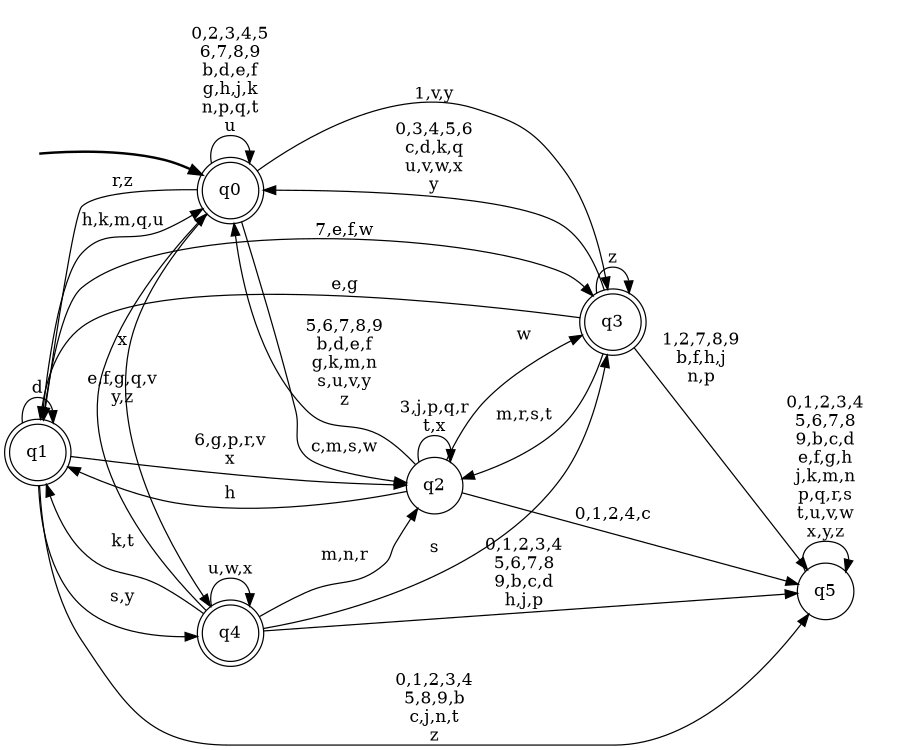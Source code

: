 digraph BlueStar {
__start0 [style = invis, shape = none, label = "", width = 0, height = 0];

rankdir=LR;
size="8,5";

s0 [style="rounded,filled", color="black", fillcolor="white" shape="doublecircle", label="q0"];
s1 [style="rounded,filled", color="black", fillcolor="white" shape="doublecircle", label="q1"];
s2 [style="filled", color="black", fillcolor="white" shape="circle", label="q2"];
s3 [style="rounded,filled", color="black", fillcolor="white" shape="doublecircle", label="q3"];
s4 [style="rounded,filled", color="black", fillcolor="white" shape="doublecircle", label="q4"];
s5 [style="filled", color="black", fillcolor="white" shape="circle", label="q5"];
subgraph cluster_main { 
	graph [pad=".75", ranksep="0.15", nodesep="0.15"];
	 style=invis; 
	__start0 -> s0 [penwidth=2];
}
s0 -> s0 [label="0,2,3,4,5\n6,7,8,9\nb,d,e,f\ng,h,j,k\nn,p,q,t\nu"];
s0 -> s1 [label="r,z"];
s0 -> s2 [label="c,m,s,w"];
s0 -> s3 [label="1,v,y"];
s0 -> s4 [label="x"];
s1 -> s0 [label="h,k,m,q,u"];
s1 -> s1 [label="d"];
s1 -> s2 [label="6,g,p,r,v\nx"];
s1 -> s3 [label="7,e,f,w"];
s1 -> s4 [label="s,y"];
s1 -> s5 [label="0,1,2,3,4\n5,8,9,b\nc,j,n,t\nz"];
s2 -> s0 [label="5,6,7,8,9\nb,d,e,f\ng,k,m,n\ns,u,v,y\nz"];
s2 -> s1 [label="h"];
s2 -> s2 [label="3,j,p,q,r\nt,x"];
s2 -> s3 [label="w"];
s2 -> s5 [label="0,1,2,4,c"];
s3 -> s0 [label="0,3,4,5,6\nc,d,k,q\nu,v,w,x\ny"];
s3 -> s1 [label="e,g"];
s3 -> s2 [label="m,r,s,t"];
s3 -> s3 [label="z"];
s3 -> s5 [label="1,2,7,8,9\nb,f,h,j\nn,p"];
s4 -> s0 [label="e,f,g,q,v\ny,z"];
s4 -> s1 [label="k,t"];
s4 -> s2 [label="m,n,r"];
s4 -> s3 [label="s"];
s4 -> s4 [label="u,w,x"];
s4 -> s5 [label="0,1,2,3,4\n5,6,7,8\n9,b,c,d\nh,j,p"];
s5 -> s5 [label="0,1,2,3,4\n5,6,7,8\n9,b,c,d\ne,f,g,h\nj,k,m,n\np,q,r,s\nt,u,v,w\nx,y,z"];

}